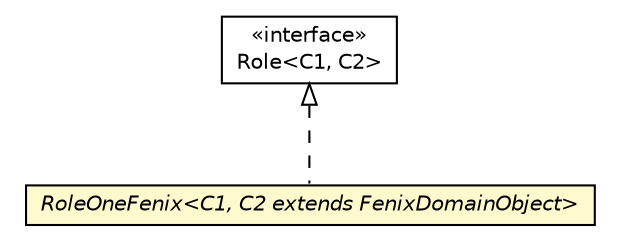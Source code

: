 #!/usr/local/bin/dot
#
# Class diagram 
# Generated by UMLGraph version 5.1 (http://www.umlgraph.org/)
#

digraph G {
	edge [fontname="Helvetica",fontsize=10,labelfontname="Helvetica",labelfontsize=10];
	node [fontname="Helvetica",fontsize=10,shape=plaintext];
	nodesep=0.25;
	ranksep=0.5;
	// dml.runtime.RoleOneFenix<C1, C2 extends dml.runtime.FenixDomainObject>
	c5792 [label=<<table title="dml.runtime.RoleOneFenix" border="0" cellborder="1" cellspacing="0" cellpadding="2" port="p" bgcolor="lemonChiffon" href="./RoleOneFenix.html">
		<tr><td><table border="0" cellspacing="0" cellpadding="1">
<tr><td align="center" balign="center"><font face="Helvetica-Oblique"> RoleOneFenix&lt;C1, C2 extends FenixDomainObject&gt; </font></td></tr>
		</table></td></tr>
		</table>>, fontname="Helvetica", fontcolor="black", fontsize=10.0];
	// dml.runtime.Role<C1, C2>
	c5796 [label=<<table title="dml.runtime.Role" border="0" cellborder="1" cellspacing="0" cellpadding="2" port="p" href="./Role.html">
		<tr><td><table border="0" cellspacing="0" cellpadding="1">
<tr><td align="center" balign="center"> &#171;interface&#187; </td></tr>
<tr><td align="center" balign="center"> Role&lt;C1, C2&gt; </td></tr>
		</table></td></tr>
		</table>>, fontname="Helvetica", fontcolor="black", fontsize=10.0];
	//dml.runtime.RoleOneFenix<C1, C2 extends dml.runtime.FenixDomainObject> implements dml.runtime.Role<C1, C2>
	c5796:p -> c5792:p [dir=back,arrowtail=empty,style=dashed];
}

